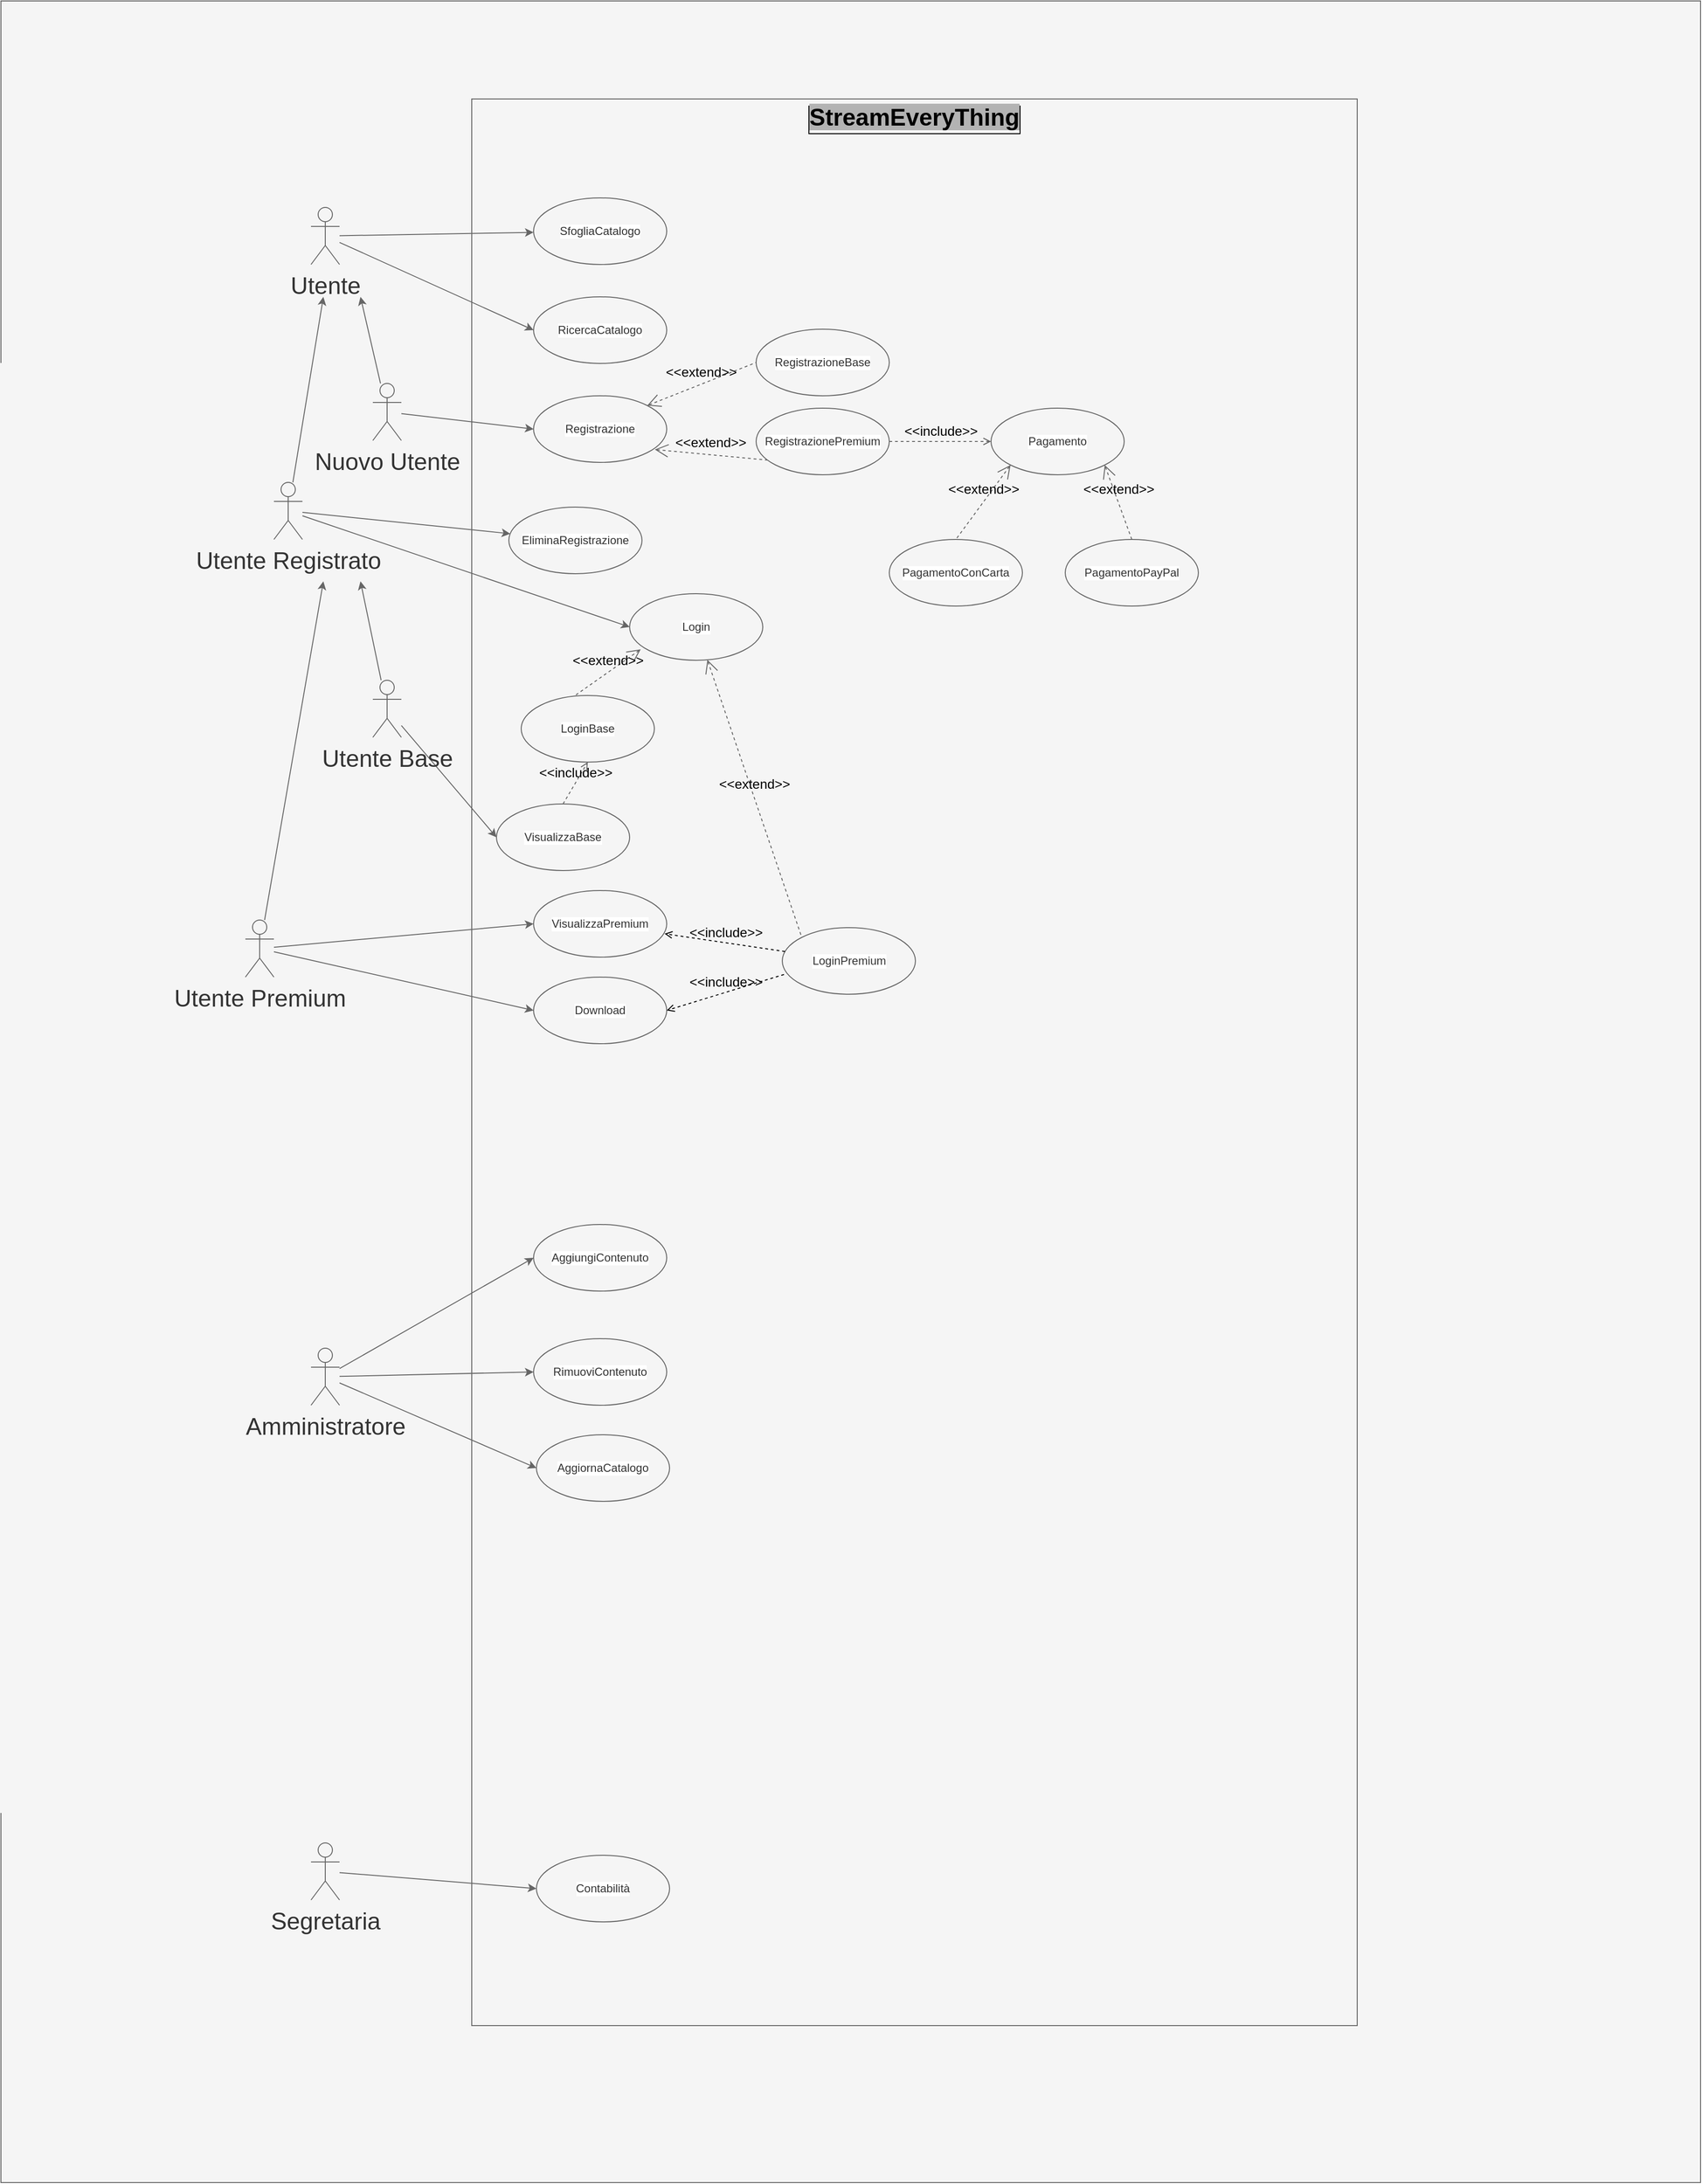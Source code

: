 <mxfile>
    <diagram id="9rPb7q59lYBt4KdnW0-p" name="Pagina-1">
        <mxGraphModel dx="764" dy="761" grid="0" gridSize="13" guides="1" tooltips="1" connect="1" arrows="1" fold="1" page="1" pageScale="1" pageWidth="1169" pageHeight="827" background="#FFFFFF" math="0" shadow="0">
            <root>
                <mxCell id="0"/>
                <mxCell id="1" parent="0"/>
                <mxCell id="83" value="&lt;p style=&quot;margin: 0px; font-variant-numeric: normal; font-variant-east-asian: normal; font-variant-alternates: normal; font-kerning: auto; font-optical-sizing: auto; font-feature-settings: normal; font-variation-settings: normal; font-variant-position: normal; font-stretch: normal; line-height: 190%; text-align: start;&quot; class=&quot;p1&quot;&gt;&lt;font style=&quot;font-size: 25px;&quot;&gt;StreamEveryThing&lt;/font&gt;&lt;/p&gt;" style="shape=rect;html=1;verticalAlign=top;fontStyle=1;whiteSpace=wrap;align=center;labelBackgroundColor=none;fontColor=#333333;labelBorderColor=#000000;fillColor=#f5f5f5;strokeColor=#666666;noLabel=1;" parent="1" vertex="1">
                    <mxGeometry x="260" y="64" width="1787" height="2293" as="geometry"/>
                </mxCell>
                <mxCell id="3" value="&lt;p style=&quot;margin: 0px; font-variant-numeric: normal; font-variant-east-asian: normal; font-variant-alternates: normal; font-kerning: auto; font-optical-sizing: auto; font-feature-settings: normal; font-variation-settings: normal; font-variant-position: normal; font-stretch: normal; line-height: 190%; text-align: start;&quot; class=&quot;p1&quot;&gt;&lt;font color=&quot;#000000&quot; style=&quot;font-size: 25px; background-color: rgb(179, 179, 179);&quot;&gt;StreamEveryThing&lt;/font&gt;&lt;/p&gt;" style="shape=rect;html=1;verticalAlign=top;fontStyle=1;whiteSpace=wrap;align=center;labelBackgroundColor=default;fontColor=#333333;labelBorderColor=#000000;fillColor=#f5f5f5;strokeColor=#666666;" parent="1" vertex="1">
                    <mxGeometry x="755" y="167" width="931" height="2025" as="geometry"/>
                </mxCell>
                <mxCell id="5" value="SfogliaCatalogo" style="ellipse;whiteSpace=wrap;html=1;fontColor=#333333;labelBackgroundColor=#FFFFFF;fillColor=#f5f5f5;strokeColor=#666666;" parent="1" vertex="1">
                    <mxGeometry x="820" y="271" width="140" height="70" as="geometry"/>
                </mxCell>
                <mxCell id="10" value="Registrazione" style="ellipse;whiteSpace=wrap;html=1;fontColor=#333333;labelBackgroundColor=#FFFFFF;fillColor=#f5f5f5;strokeColor=#666666;" parent="1" vertex="1">
                    <mxGeometry x="820" y="479" width="140" height="70" as="geometry"/>
                </mxCell>
                <mxCell id="11" value="RicercaCatalogo" style="ellipse;whiteSpace=wrap;html=1;fontColor=#333333;labelBackgroundColor=#FFFFFF;fillColor=#f5f5f5;strokeColor=#666666;" parent="1" vertex="1">
                    <mxGeometry x="820" y="375" width="140" height="70" as="geometry"/>
                </mxCell>
                <mxCell id="12" value="Login" style="ellipse;whiteSpace=wrap;html=1;fontColor=#333333;labelBackgroundColor=#FFFFFF;fillColor=#f5f5f5;strokeColor=#666666;" parent="1" vertex="1">
                    <mxGeometry x="921" y="687" width="140" height="70" as="geometry"/>
                </mxCell>
                <mxCell id="14" value="VisualizzaBase" style="ellipse;whiteSpace=wrap;html=1;fontColor=#333333;labelBackgroundColor=#FFFFFF;fillColor=#f5f5f5;strokeColor=#666666;" parent="1" vertex="1">
                    <mxGeometry x="781" y="908" width="140" height="70" as="geometry"/>
                </mxCell>
                <mxCell id="15" value="VisualizzaPremium" style="ellipse;whiteSpace=wrap;html=1;fontColor=#333333;labelBackgroundColor=#FFFFFF;fillColor=#f5f5f5;strokeColor=#666666;" parent="1" vertex="1">
                    <mxGeometry x="820" y="999" width="140" height="70" as="geometry"/>
                </mxCell>
                <mxCell id="16" value="Download" style="ellipse;whiteSpace=wrap;html=1;fontColor=#333333;labelBackgroundColor=#FFFFFF;fillColor=#f5f5f5;strokeColor=#666666;" parent="1" vertex="1">
                    <mxGeometry x="820" y="1090" width="140" height="70" as="geometry"/>
                </mxCell>
                <mxCell id="17" value="EliminaRegistrazione" style="ellipse;whiteSpace=wrap;html=1;fontColor=#333333;labelBackgroundColor=#FFFFFF;fillColor=#f5f5f5;strokeColor=#666666;" parent="1" vertex="1">
                    <mxGeometry x="794" y="596" width="140" height="70" as="geometry"/>
                </mxCell>
                <mxCell id="19" value="AggiungiContenuto" style="ellipse;whiteSpace=wrap;html=1;fontColor=#333333;labelBackgroundColor=#FFFFFF;fillColor=#f5f5f5;strokeColor=#666666;" parent="1" vertex="1">
                    <mxGeometry x="820" y="1350" width="140" height="70" as="geometry"/>
                </mxCell>
                <mxCell id="20" value="RimuoviContenuto" style="ellipse;whiteSpace=wrap;html=1;fontColor=#333333;labelBackgroundColor=#FFFFFF;fillColor=#f5f5f5;strokeColor=#666666;" parent="1" vertex="1">
                    <mxGeometry x="820" y="1470" width="140" height="70" as="geometry"/>
                </mxCell>
                <mxCell id="31" style="edgeStyle=none;html=1;fontSize=25;fontColor=#FFFFFF;fillColor=#f5f5f5;strokeColor=#666666;" parent="1" source="22" target="5" edge="1">
                    <mxGeometry relative="1" as="geometry"/>
                </mxCell>
                <mxCell id="32" style="edgeStyle=none;html=1;entryX=0;entryY=0.5;entryDx=0;entryDy=0;fontSize=25;fontColor=#FFFFFF;fillColor=#f5f5f5;strokeColor=#666666;" parent="1" source="22" target="11" edge="1">
                    <mxGeometry relative="1" as="geometry"/>
                </mxCell>
                <mxCell id="22" value="Utente" style="shape=umlActor;html=1;verticalLabelPosition=bottom;verticalAlign=top;align=center;fontSize=25;fontColor=#333333;fillColor=#f5f5f5;strokeColor=#666666;" parent="1" vertex="1">
                    <mxGeometry x="586" y="281" width="30" height="60" as="geometry"/>
                </mxCell>
                <mxCell id="26" style="edgeStyle=none;html=1;fontSize=25;fontColor=#FFFFFF;fillColor=#f5f5f5;strokeColor=#666666;" parent="1" source="23" edge="1">
                    <mxGeometry relative="1" as="geometry">
                        <mxPoint x="638" y="375" as="targetPoint"/>
                    </mxGeometry>
                </mxCell>
                <mxCell id="27" style="edgeStyle=none;html=1;entryX=0;entryY=0.5;entryDx=0;entryDy=0;fontSize=25;fontColor=#FFFFFF;fillColor=#f5f5f5;strokeColor=#666666;" parent="1" source="23" target="10" edge="1">
                    <mxGeometry relative="1" as="geometry"/>
                </mxCell>
                <mxCell id="23" value="Nuovo Utente" style="shape=umlActor;html=1;verticalLabelPosition=bottom;verticalAlign=top;align=center;fontSize=25;fontColor=#333333;fillColor=#f5f5f5;strokeColor=#666666;" parent="1" vertex="1">
                    <mxGeometry x="651" y="466" width="30" height="60" as="geometry"/>
                </mxCell>
                <mxCell id="29" style="edgeStyle=none;html=1;entryX=0;entryY=0.5;entryDx=0;entryDy=0;fontSize=25;fontColor=#FFFFFF;fillColor=#f5f5f5;strokeColor=#666666;" parent="1" source="28" target="12" edge="1">
                    <mxGeometry relative="1" as="geometry"/>
                </mxCell>
                <mxCell id="30" style="edgeStyle=none;html=1;fontSize=25;fontColor=#FFFFFF;fillColor=#f5f5f5;strokeColor=#666666;" parent="1" source="28" edge="1">
                    <mxGeometry relative="1" as="geometry">
                        <mxPoint x="599" y="375" as="targetPoint"/>
                    </mxGeometry>
                </mxCell>
                <mxCell id="56" style="edgeStyle=none;html=1;fontSize=14;fontColor=#FFFFFF;fillColor=#f5f5f5;strokeColor=#666666;" parent="1" source="28" target="17" edge="1">
                    <mxGeometry relative="1" as="geometry"/>
                </mxCell>
                <mxCell id="28" value="Utente Registrato" style="shape=umlActor;html=1;verticalLabelPosition=bottom;verticalAlign=top;align=center;fontSize=25;fontColor=#333333;fillColor=#f5f5f5;strokeColor=#666666;" parent="1" vertex="1">
                    <mxGeometry x="547" y="570" width="30" height="60" as="geometry"/>
                </mxCell>
                <mxCell id="34" value="LoginBase" style="ellipse;whiteSpace=wrap;html=1;fontColor=#333333;labelBackgroundColor=#FFFFFF;fillColor=#f5f5f5;strokeColor=#666666;" parent="1" vertex="1">
                    <mxGeometry x="807" y="794" width="140" height="70" as="geometry"/>
                </mxCell>
                <mxCell id="35" value="LoginPremium" style="ellipse;whiteSpace=wrap;html=1;fontColor=#333333;labelBackgroundColor=#FFFFFF;fillColor=#f5f5f5;strokeColor=#666666;" parent="1" vertex="1">
                    <mxGeometry x="1081.5" y="1038" width="140" height="70" as="geometry"/>
                </mxCell>
                <mxCell id="36" value="&lt;font style=&quot;font-size: 14px;&quot;&gt;&amp;lt;&amp;lt;extend&amp;gt;&amp;gt;&lt;/font&gt;" style="edgeStyle=none;html=1;startArrow=open;endArrow=none;startSize=12;verticalAlign=bottom;dashed=1;labelBackgroundColor=none;fontSize=25;fontColor=#000000;entryX=0;entryY=0;entryDx=0;entryDy=0;fillColor=#f5f5f5;strokeColor=#666666;" parent="1" source="12" target="35" edge="1">
                    <mxGeometry x="-0.015" width="160" relative="1" as="geometry">
                        <mxPoint x="911" y="682.75" as="sourcePoint"/>
                        <mxPoint x="1028" y="682.75" as="targetPoint"/>
                        <mxPoint as="offset"/>
                    </mxGeometry>
                </mxCell>
                <mxCell id="39" value="&lt;font style=&quot;font-size: 14px;&quot;&gt;&amp;lt;&amp;lt;extend&amp;gt;&amp;gt;&lt;/font&gt;" style="edgeStyle=none;html=1;startArrow=open;endArrow=none;startSize=12;verticalAlign=bottom;dashed=1;labelBackgroundColor=none;fontSize=25;fontColor=#000000;entryX=0.404;entryY=0.001;entryDx=0;entryDy=0;entryPerimeter=0;exitX=0.083;exitY=0.836;exitDx=0;exitDy=0;exitPerimeter=0;fillColor=#f5f5f5;strokeColor=#666666;" parent="1" source="12" target="34" edge="1">
                    <mxGeometry x="-0.009" width="160" relative="1" as="geometry">
                        <mxPoint x="933.871" y="612.384" as="sourcePoint"/>
                        <mxPoint x="1041" y="609" as="targetPoint"/>
                        <mxPoint as="offset"/>
                    </mxGeometry>
                </mxCell>
                <mxCell id="41" value="&lt;font style=&quot;font-size: 14px;&quot;&gt;&amp;lt;&amp;lt;extend&amp;gt;&amp;gt;&lt;/font&gt;" style="edgeStyle=none;html=1;startArrow=open;endArrow=none;startSize=12;verticalAlign=bottom;dashed=1;labelBackgroundColor=none;fontSize=25;fontColor=#000000;entryX=0.082;entryY=0.779;entryDx=0;entryDy=0;entryPerimeter=0;exitX=0.911;exitY=0.807;exitDx=0;exitDy=0;exitPerimeter=0;fillColor=#f5f5f5;strokeColor=#666666;" parent="1" source="10" target="44" edge="1">
                    <mxGeometry x="-0.015" width="160" relative="1" as="geometry">
                        <mxPoint x="959.871" y="549.004" as="sourcePoint"/>
                        <mxPoint x="1067" y="545.62" as="targetPoint"/>
                        <mxPoint as="offset"/>
                    </mxGeometry>
                </mxCell>
                <mxCell id="43" value="RegistrazioneBase" style="ellipse;whiteSpace=wrap;html=1;fontColor=#333333;labelBackgroundColor=#FFFFFF;fillColor=#f5f5f5;strokeColor=#666666;" parent="1" vertex="1">
                    <mxGeometry x="1054" y="409" width="140" height="70" as="geometry"/>
                </mxCell>
                <mxCell id="44" value="RegistrazionePremium" style="ellipse;whiteSpace=wrap;html=1;fontColor=#333333;labelBackgroundColor=#FFFFFF;fillColor=#f5f5f5;strokeColor=#666666;" parent="1" vertex="1">
                    <mxGeometry x="1054" y="492" width="140" height="70" as="geometry"/>
                </mxCell>
                <mxCell id="45" value="&lt;font style=&quot;font-size: 14px;&quot;&gt;&amp;lt;&amp;lt;extend&amp;gt;&amp;gt;&lt;/font&gt;" style="edgeStyle=none;html=1;startArrow=open;endArrow=none;startSize=12;verticalAlign=bottom;dashed=1;labelBackgroundColor=none;fontSize=25;fontColor=#000000;entryX=0;entryY=0.5;entryDx=0;entryDy=0;exitX=1;exitY=0;exitDx=0;exitDy=0;fillColor=#f5f5f5;strokeColor=#666666;" parent="1" source="10" target="43" edge="1">
                    <mxGeometry x="-0.015" width="160" relative="1" as="geometry">
                        <mxPoint x="1002.001" y="482.384" as="sourcePoint"/>
                        <mxPoint x="1109.13" y="479.0" as="targetPoint"/>
                        <mxPoint as="offset"/>
                    </mxGeometry>
                </mxCell>
                <mxCell id="49" style="edgeStyle=none;html=1;fontSize=14;fontColor=#FFFFFF;fillColor=#f5f5f5;strokeColor=#666666;" parent="1" source="48" edge="1">
                    <mxGeometry relative="1" as="geometry">
                        <mxPoint x="638" y="674" as="targetPoint"/>
                    </mxGeometry>
                </mxCell>
                <mxCell id="53" value="" style="edgeStyle=none;html=1;fontSize=14;fontColor=#FFFFFF;entryX=0;entryY=0.5;entryDx=0;entryDy=0;fillColor=#f5f5f5;strokeColor=#666666;" parent="1" source="48" target="14" edge="1">
                    <mxGeometry relative="1" as="geometry"/>
                </mxCell>
                <mxCell id="48" value="Utente Base" style="shape=umlActor;html=1;verticalLabelPosition=bottom;verticalAlign=top;align=center;fontSize=25;fontColor=#333333;fillColor=#f5f5f5;strokeColor=#666666;" parent="1" vertex="1">
                    <mxGeometry x="651" y="778" width="30" height="60" as="geometry"/>
                </mxCell>
                <mxCell id="51" style="edgeStyle=none;html=1;fontSize=14;fontColor=#FFFFFF;fillColor=#f5f5f5;strokeColor=#666666;" parent="1" source="50" edge="1">
                    <mxGeometry relative="1" as="geometry">
                        <mxPoint x="599" y="674" as="targetPoint"/>
                    </mxGeometry>
                </mxCell>
                <mxCell id="54" style="edgeStyle=none;html=1;entryX=0;entryY=0.5;entryDx=0;entryDy=0;fontSize=14;fontColor=#FFFFFF;fillColor=#f5f5f5;strokeColor=#666666;" parent="1" source="50" target="15" edge="1">
                    <mxGeometry relative="1" as="geometry"/>
                </mxCell>
                <mxCell id="55" style="edgeStyle=none;html=1;entryX=0;entryY=0.5;entryDx=0;entryDy=0;fontSize=14;fontColor=#FFFFFF;fillColor=#f5f5f5;strokeColor=#666666;" parent="1" source="50" target="16" edge="1">
                    <mxGeometry relative="1" as="geometry"/>
                </mxCell>
                <mxCell id="50" value="Utente Premium" style="shape=umlActor;html=1;verticalLabelPosition=bottom;verticalAlign=top;align=center;fontSize=25;fontColor=#333333;fillColor=#f5f5f5;strokeColor=#666666;" parent="1" vertex="1">
                    <mxGeometry x="517" y="1030" width="30" height="60" as="geometry"/>
                </mxCell>
                <mxCell id="59" style="edgeStyle=none;html=1;entryX=0;entryY=0.5;entryDx=0;entryDy=0;fontSize=14;fontColor=#FFFFFF;fillColor=#f5f5f5;strokeColor=#666666;" parent="1" source="58" target="19" edge="1">
                    <mxGeometry relative="1" as="geometry"/>
                </mxCell>
                <mxCell id="60" style="edgeStyle=none;html=1;entryX=0;entryY=0.5;entryDx=0;entryDy=0;fontSize=14;fontColor=#FFFFFF;fillColor=#f5f5f5;strokeColor=#666666;" parent="1" source="58" target="20" edge="1">
                    <mxGeometry relative="1" as="geometry"/>
                </mxCell>
                <mxCell id="73" style="edgeStyle=none;html=1;entryX=0;entryY=0.5;entryDx=0;entryDy=0;fontSize=14;fontColor=#FFFFFF;fillColor=#f5f5f5;strokeColor=#666666;" parent="1" source="58" target="72" edge="1">
                    <mxGeometry relative="1" as="geometry"/>
                </mxCell>
                <mxCell id="58" value="Amministratore&lt;br&gt;" style="shape=umlActor;html=1;verticalLabelPosition=bottom;verticalAlign=top;align=center;fontSize=25;fontColor=#333333;fillColor=#f5f5f5;strokeColor=#666666;" parent="1" vertex="1">
                    <mxGeometry x="586" y="1480" width="30" height="60" as="geometry"/>
                </mxCell>
                <mxCell id="63" style="edgeStyle=none;html=1;entryX=0;entryY=0.5;entryDx=0;entryDy=0;fontSize=14;fontColor=#FFFFFF;fillColor=#f5f5f5;strokeColor=#666666;" parent="1" source="61" target="62" edge="1">
                    <mxGeometry relative="1" as="geometry"/>
                </mxCell>
                <mxCell id="61" value="Segretaria" style="shape=umlActor;html=1;verticalLabelPosition=bottom;verticalAlign=top;align=center;fontSize=25;fontColor=#333333;fillColor=#f5f5f5;strokeColor=#666666;" parent="1" vertex="1">
                    <mxGeometry x="586" y="2000" width="30" height="60" as="geometry"/>
                </mxCell>
                <mxCell id="62" value="Contabilità" style="ellipse;whiteSpace=wrap;html=1;fontColor=#333333;labelBackgroundColor=#FFFFFF;fillColor=#f5f5f5;strokeColor=#666666;" parent="1" vertex="1">
                    <mxGeometry x="823" y="2013" width="140" height="70" as="geometry"/>
                </mxCell>
                <mxCell id="64" value="Pagamento" style="ellipse;whiteSpace=wrap;html=1;fontColor=#333333;labelBackgroundColor=#FFFFFF;fillColor=#f5f5f5;strokeColor=#666666;" parent="1" vertex="1">
                    <mxGeometry x="1301" y="492" width="140" height="70" as="geometry"/>
                </mxCell>
                <mxCell id="65" value="&amp;lt;&amp;lt;include&amp;gt;&amp;gt;" style="edgeStyle=none;html=1;endArrow=open;verticalAlign=bottom;dashed=1;labelBackgroundColor=none;fontSize=14;fontColor=#000000;exitX=1;exitY=0.5;exitDx=0;exitDy=0;entryX=0;entryY=0.5;entryDx=0;entryDy=0;fillColor=#f5f5f5;strokeColor=#666666;" parent="1" source="44" target="64" edge="1">
                    <mxGeometry width="160" relative="1" as="geometry">
                        <mxPoint x="1158" y="599.33" as="sourcePoint"/>
                        <mxPoint x="1318" y="599.33" as="targetPoint"/>
                    </mxGeometry>
                </mxCell>
                <mxCell id="66" value="PagamentoConCarta" style="ellipse;whiteSpace=wrap;html=1;fontColor=#333333;labelBackgroundColor=#FFFFFF;fillColor=#f5f5f5;strokeColor=#666666;" parent="1" vertex="1">
                    <mxGeometry x="1194" y="630" width="140" height="70" as="geometry"/>
                </mxCell>
                <mxCell id="69" value="PagamentoPayPal" style="ellipse;whiteSpace=wrap;html=1;fontColor=#333333;labelBackgroundColor=#FFFFFF;fillColor=#f5f5f5;strokeColor=#666666;" parent="1" vertex="1">
                    <mxGeometry x="1379" y="630" width="140" height="70" as="geometry"/>
                </mxCell>
                <mxCell id="70" value="&lt;font style=&quot;font-size: 14px;&quot;&gt;&amp;lt;&amp;lt;extend&amp;gt;&amp;gt;&lt;/font&gt;" style="edgeStyle=none;html=1;startArrow=open;endArrow=none;startSize=12;verticalAlign=bottom;dashed=1;labelBackgroundColor=none;fontSize=25;fontColor=#000000;entryX=0.5;entryY=0;entryDx=0;entryDy=0;exitX=0;exitY=1;exitDx=0;exitDy=0;fillColor=#f5f5f5;strokeColor=#666666;" parent="1" source="64" target="66" edge="1">
                    <mxGeometry x="-0.015" width="160" relative="1" as="geometry">
                        <mxPoint x="960.54" y="548.49" as="sourcePoint"/>
                        <mxPoint x="1078.48" y="559.53" as="targetPoint"/>
                        <mxPoint as="offset"/>
                    </mxGeometry>
                </mxCell>
                <mxCell id="71" value="&lt;font style=&quot;font-size: 14px;&quot;&gt;&amp;lt;&amp;lt;extend&amp;gt;&amp;gt;&lt;/font&gt;" style="edgeStyle=none;html=1;startArrow=open;endArrow=none;startSize=12;verticalAlign=bottom;dashed=1;labelBackgroundColor=none;fontSize=25;fontColor=#000000;entryX=0.5;entryY=0;entryDx=0;entryDy=0;exitX=1;exitY=1;exitDx=0;exitDy=0;fillColor=#f5f5f5;strokeColor=#666666;" parent="1" source="64" target="69" edge="1">
                    <mxGeometry x="-0.015" width="160" relative="1" as="geometry">
                        <mxPoint x="1334.503" y="564.749" as="sourcePoint"/>
                        <mxPoint x="1277" y="643" as="targetPoint"/>
                        <mxPoint as="offset"/>
                    </mxGeometry>
                </mxCell>
                <mxCell id="72" value="AggiornaCatalogo" style="ellipse;whiteSpace=wrap;html=1;fontColor=#333333;labelBackgroundColor=#FFFFFF;fillColor=#f5f5f5;strokeColor=#666666;" parent="1" vertex="1">
                    <mxGeometry x="823" y="1571" width="140" height="70" as="geometry"/>
                </mxCell>
                <mxCell id="77" value="&amp;lt;&amp;lt;include&amp;gt;&amp;gt;" style="edgeStyle=none;html=1;endArrow=open;verticalAlign=bottom;dashed=1;labelBackgroundColor=none;fontSize=14;fontColor=#000000;exitX=0.5;exitY=0;exitDx=0;exitDy=0;entryX=0.5;entryY=1;entryDx=0;entryDy=0;fillColor=#f5f5f5;strokeColor=#666666;" parent="1" source="14" target="34" edge="1">
                    <mxGeometry width="160" relative="1" as="geometry">
                        <mxPoint x="872.0" y="895" as="sourcePoint"/>
                        <mxPoint x="979.0" y="895" as="targetPoint"/>
                    </mxGeometry>
                </mxCell>
                <mxCell id="78" value="&amp;lt;&amp;lt;include&amp;gt;&amp;gt;" style="edgeStyle=none;html=1;endArrow=open;verticalAlign=bottom;dashed=1;labelBackgroundColor=none;fontSize=14;fontColor=#000000;entryX=0.984;entryY=0.649;entryDx=0;entryDy=0;entryPerimeter=0;" parent="1" source="35" target="15" edge="1">
                    <mxGeometry x="-0.01" width="160" relative="1" as="geometry">
                        <mxPoint x="963.0" y="1072.55" as="sourcePoint"/>
                        <mxPoint x="1070.0" y="1072.55" as="targetPoint"/>
                        <mxPoint as="offset"/>
                    </mxGeometry>
                </mxCell>
                <mxCell id="79" value="&amp;lt;&amp;lt;include&amp;gt;&amp;gt;" style="edgeStyle=none;html=1;endArrow=open;verticalAlign=bottom;dashed=1;labelBackgroundColor=none;fontSize=14;fontColor=#000000;entryX=1;entryY=0.5;entryDx=0;entryDy=0;exitX=0.013;exitY=0.703;exitDx=0;exitDy=0;exitPerimeter=0;" parent="1" source="35" target="16" edge="1">
                    <mxGeometry width="160" relative="1" as="geometry">
                        <mxPoint x="1097.289" y="1076.218" as="sourcePoint"/>
                        <mxPoint x="970.76" y="1057.43" as="targetPoint"/>
                    </mxGeometry>
                </mxCell>
            </root>
        </mxGraphModel>
    </diagram>
</mxfile>
